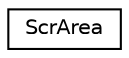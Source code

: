 digraph G
{
  edge [fontname="Helvetica",fontsize="10",labelfontname="Helvetica",labelfontsize="10"];
  node [fontname="Helvetica",fontsize="10",shape=record];
  rankdir=LR;
  Node1 [label="ScrArea",height=0.2,width=0.4,color="black", fillcolor="white", style="filled",URL="$d4/d95/structScrArea.html"];
}
